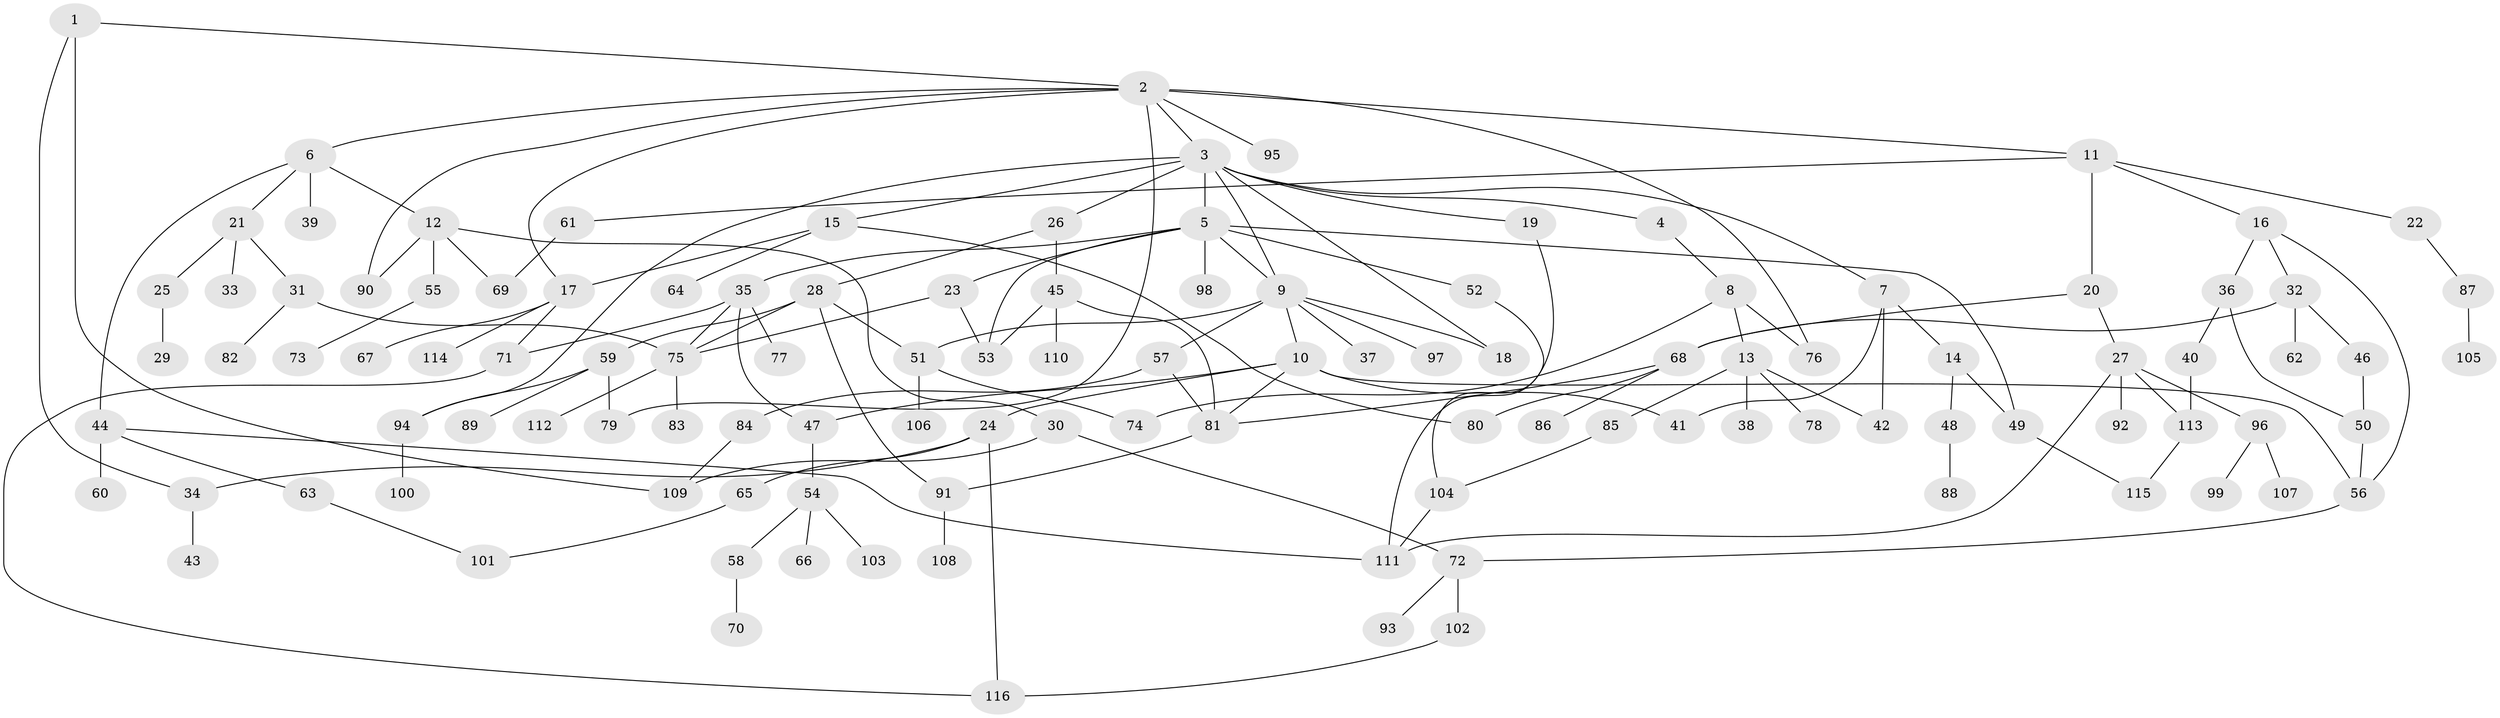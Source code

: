 // Generated by graph-tools (version 1.1) at 2025/34/03/09/25 02:34:29]
// undirected, 116 vertices, 157 edges
graph export_dot {
graph [start="1"]
  node [color=gray90,style=filled];
  1;
  2;
  3;
  4;
  5;
  6;
  7;
  8;
  9;
  10;
  11;
  12;
  13;
  14;
  15;
  16;
  17;
  18;
  19;
  20;
  21;
  22;
  23;
  24;
  25;
  26;
  27;
  28;
  29;
  30;
  31;
  32;
  33;
  34;
  35;
  36;
  37;
  38;
  39;
  40;
  41;
  42;
  43;
  44;
  45;
  46;
  47;
  48;
  49;
  50;
  51;
  52;
  53;
  54;
  55;
  56;
  57;
  58;
  59;
  60;
  61;
  62;
  63;
  64;
  65;
  66;
  67;
  68;
  69;
  70;
  71;
  72;
  73;
  74;
  75;
  76;
  77;
  78;
  79;
  80;
  81;
  82;
  83;
  84;
  85;
  86;
  87;
  88;
  89;
  90;
  91;
  92;
  93;
  94;
  95;
  96;
  97;
  98;
  99;
  100;
  101;
  102;
  103;
  104;
  105;
  106;
  107;
  108;
  109;
  110;
  111;
  112;
  113;
  114;
  115;
  116;
  1 -- 2;
  1 -- 34;
  1 -- 109;
  2 -- 3;
  2 -- 6;
  2 -- 11;
  2 -- 76;
  2 -- 79;
  2 -- 90;
  2 -- 95;
  2 -- 17;
  3 -- 4;
  3 -- 5;
  3 -- 7;
  3 -- 9;
  3 -- 15;
  3 -- 18;
  3 -- 19;
  3 -- 26;
  3 -- 94;
  4 -- 8;
  5 -- 23;
  5 -- 35;
  5 -- 52;
  5 -- 98;
  5 -- 53;
  5 -- 49;
  5 -- 9;
  6 -- 12;
  6 -- 21;
  6 -- 39;
  6 -- 44;
  7 -- 14;
  7 -- 42;
  7 -- 41;
  8 -- 13;
  8 -- 74;
  8 -- 76;
  9 -- 10;
  9 -- 37;
  9 -- 51;
  9 -- 57;
  9 -- 97;
  9 -- 18;
  10 -- 24;
  10 -- 41;
  10 -- 56;
  10 -- 81;
  10 -- 47;
  11 -- 16;
  11 -- 20;
  11 -- 22;
  11 -- 61;
  12 -- 30;
  12 -- 55;
  12 -- 69;
  12 -- 90;
  13 -- 38;
  13 -- 78;
  13 -- 85;
  13 -- 42;
  14 -- 48;
  14 -- 49;
  15 -- 17;
  15 -- 64;
  15 -- 80;
  16 -- 32;
  16 -- 36;
  16 -- 56;
  17 -- 67;
  17 -- 114;
  17 -- 71;
  19 -- 111;
  20 -- 27;
  20 -- 68;
  21 -- 25;
  21 -- 31;
  21 -- 33;
  22 -- 87;
  23 -- 53;
  23 -- 75;
  24 -- 65;
  24 -- 116;
  24 -- 34;
  25 -- 29;
  26 -- 28;
  26 -- 45;
  27 -- 92;
  27 -- 96;
  27 -- 113;
  27 -- 111;
  28 -- 59;
  28 -- 75;
  28 -- 91;
  28 -- 51;
  30 -- 72;
  30 -- 109;
  31 -- 75;
  31 -- 82;
  32 -- 46;
  32 -- 62;
  32 -- 68;
  34 -- 43;
  35 -- 47;
  35 -- 71;
  35 -- 77;
  35 -- 75;
  36 -- 40;
  36 -- 50;
  40 -- 113;
  44 -- 60;
  44 -- 63;
  44 -- 111;
  45 -- 110;
  45 -- 53;
  45 -- 81;
  46 -- 50;
  47 -- 54;
  48 -- 88;
  49 -- 115;
  50 -- 56;
  51 -- 106;
  51 -- 74;
  52 -- 104;
  54 -- 58;
  54 -- 66;
  54 -- 103;
  55 -- 73;
  56 -- 72;
  57 -- 84;
  57 -- 81;
  58 -- 70;
  59 -- 89;
  59 -- 94;
  59 -- 79;
  61 -- 69;
  63 -- 101;
  65 -- 101;
  68 -- 86;
  68 -- 81;
  68 -- 80;
  71 -- 116;
  72 -- 93;
  72 -- 102;
  75 -- 83;
  75 -- 112;
  81 -- 91;
  84 -- 109;
  85 -- 104;
  87 -- 105;
  91 -- 108;
  94 -- 100;
  96 -- 99;
  96 -- 107;
  102 -- 116;
  104 -- 111;
  113 -- 115;
}
